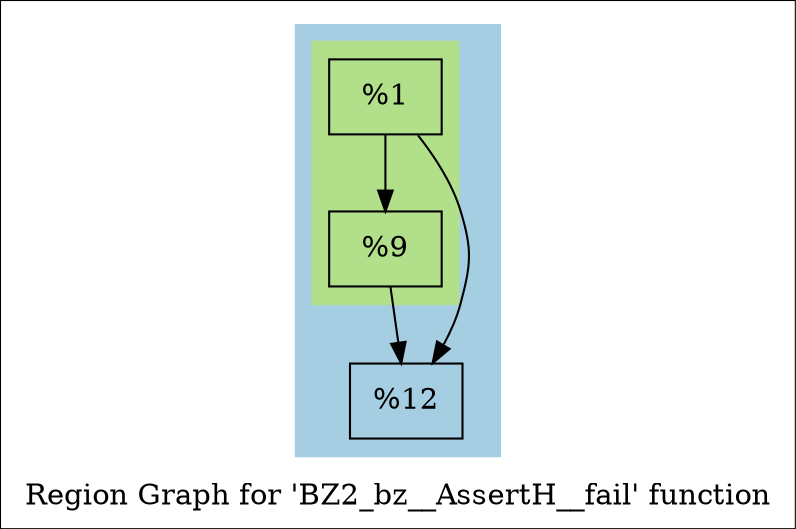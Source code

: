 digraph "Region Graph for 'BZ2_bz__AssertH__fail' function" {
	label="Region Graph for 'BZ2_bz__AssertH__fail' function";

	Node0x1381450 [shape=record,label="{%1}"];
	Node0x1381450 -> Node0x138f840;
	Node0x1381450 -> Node0x1155df0;
	Node0x138f840 [shape=record,label="{%9}"];
	Node0x138f840 -> Node0x1155df0;
	Node0x1155df0 [shape=record,label="{%12}"];
	colorscheme = "paired12"
        subgraph cluster_0x147e280 {
          label = "";
          style = filled;
          color = 1
          subgraph cluster_0x1479800 {
            label = "";
            style = filled;
            color = 3
            Node0x1381450;
            Node0x138f840;
          }
          Node0x1155df0;
        }
}
